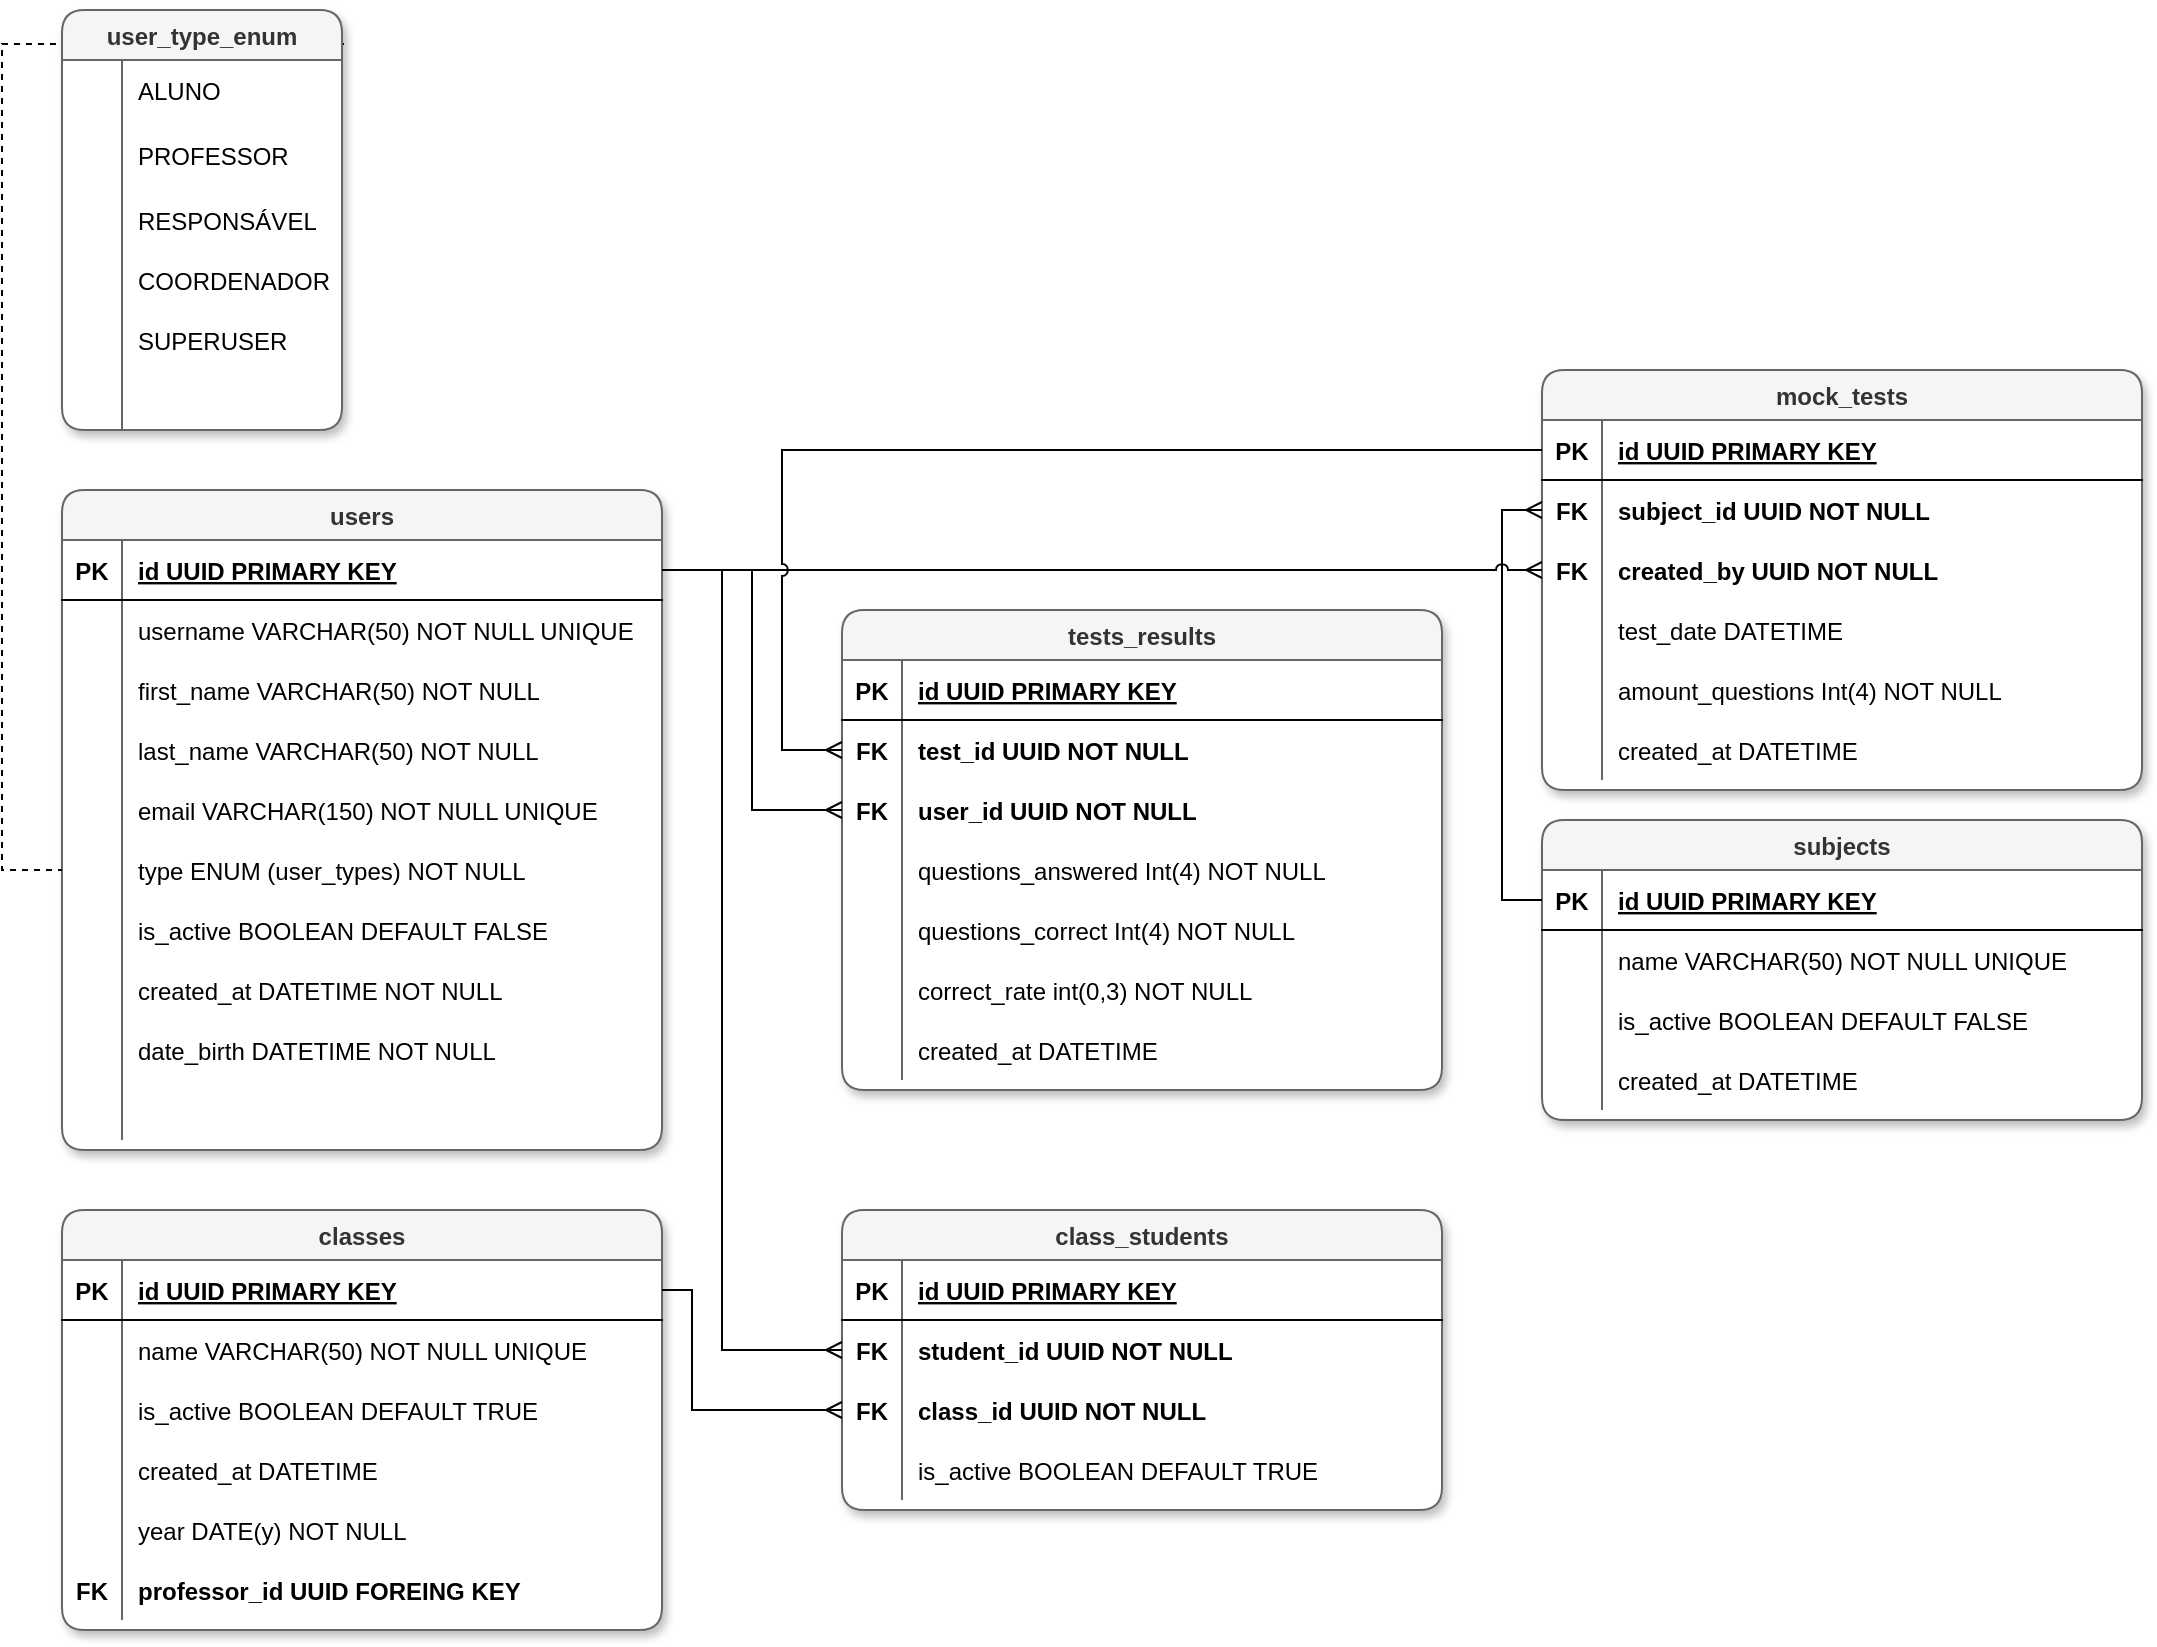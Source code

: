 <mxfile version="21.6.8" type="device">
  <diagram id="R2lEEEUBdFMjLlhIrx00" name="Page-1">
    <mxGraphModel dx="1593" dy="977" grid="1" gridSize="15" guides="1" tooltips="1" connect="1" arrows="1" fold="1" page="0" pageScale="1" pageWidth="850" pageHeight="1100" math="0" shadow="0" extFonts="Permanent Marker^https://fonts.googleapis.com/css?family=Permanent+Marker">
      <root>
        <mxCell id="0" />
        <mxCell id="1" parent="0" />
        <mxCell id="MyWP7d0Ic-5lV4MwG4lR-14" value="users" style="shape=table;startSize=25;container=1;collapsible=1;childLayout=tableLayout;fixedRows=1;rowLines=0;fontStyle=1;align=center;resizeLast=1;fillColor=#f5f5f5;swimlaneFillColor=default;strokeColor=#666666;swimlaneLine=1;rounded=1;shadow=1;fontColor=#333333;labelBackgroundColor=none;labelBorderColor=none;spacing=2;direction=east;" parent="1" vertex="1">
          <mxGeometry x="60" y="600" width="300" height="330" as="geometry" />
        </mxCell>
        <mxCell id="MyWP7d0Ic-5lV4MwG4lR-15" value="" style="shape=tableRow;horizontal=0;startSize=0;swimlaneHead=0;swimlaneBody=0;fillColor=none;collapsible=0;dropTarget=0;points=[[0,0.5],[1,0.5]];portConstraint=eastwest;top=0;left=0;right=0;bottom=1;" parent="MyWP7d0Ic-5lV4MwG4lR-14" vertex="1">
          <mxGeometry y="25" width="300" height="30" as="geometry" />
        </mxCell>
        <mxCell id="MyWP7d0Ic-5lV4MwG4lR-16" value="PK" style="shape=partialRectangle;connectable=0;fillColor=none;top=0;left=0;bottom=0;right=0;fontStyle=1;overflow=hidden;" parent="MyWP7d0Ic-5lV4MwG4lR-15" vertex="1">
          <mxGeometry width="30" height="30" as="geometry">
            <mxRectangle width="30" height="30" as="alternateBounds" />
          </mxGeometry>
        </mxCell>
        <mxCell id="MyWP7d0Ic-5lV4MwG4lR-17" value="id UUID PRIMARY KEY" style="shape=partialRectangle;connectable=0;fillColor=none;top=0;left=0;bottom=0;right=0;align=left;spacingLeft=6;fontStyle=5;overflow=hidden;" parent="MyWP7d0Ic-5lV4MwG4lR-15" vertex="1">
          <mxGeometry x="30" width="270" height="30" as="geometry">
            <mxRectangle width="270" height="30" as="alternateBounds" />
          </mxGeometry>
        </mxCell>
        <mxCell id="MyWP7d0Ic-5lV4MwG4lR-18" value="" style="shape=tableRow;horizontal=0;startSize=0;swimlaneHead=0;swimlaneBody=0;fillColor=none;collapsible=0;dropTarget=0;points=[[0,0.5],[1,0.5]];portConstraint=eastwest;top=0;left=0;right=0;bottom=0;" parent="MyWP7d0Ic-5lV4MwG4lR-14" vertex="1">
          <mxGeometry y="55" width="300" height="30" as="geometry" />
        </mxCell>
        <mxCell id="MyWP7d0Ic-5lV4MwG4lR-19" value="" style="shape=partialRectangle;connectable=0;fillColor=none;top=0;left=0;bottom=0;right=0;editable=1;overflow=hidden;" parent="MyWP7d0Ic-5lV4MwG4lR-18" vertex="1">
          <mxGeometry width="30" height="30" as="geometry">
            <mxRectangle width="30" height="30" as="alternateBounds" />
          </mxGeometry>
        </mxCell>
        <mxCell id="MyWP7d0Ic-5lV4MwG4lR-20" value="username VARCHAR(50) NOT NULL UNIQUE" style="shape=partialRectangle;connectable=0;fillColor=none;top=0;left=0;bottom=0;right=0;align=left;spacingLeft=6;overflow=hidden;" parent="MyWP7d0Ic-5lV4MwG4lR-18" vertex="1">
          <mxGeometry x="30" width="270" height="30" as="geometry">
            <mxRectangle width="270" height="30" as="alternateBounds" />
          </mxGeometry>
        </mxCell>
        <mxCell id="MyWP7d0Ic-5lV4MwG4lR-21" style="shape=tableRow;horizontal=0;startSize=0;swimlaneHead=0;swimlaneBody=0;fillColor=none;collapsible=0;dropTarget=0;points=[[0,0.5],[1,0.5]];portConstraint=eastwest;top=0;left=0;right=0;bottom=0;" parent="MyWP7d0Ic-5lV4MwG4lR-14" vertex="1">
          <mxGeometry y="85" width="300" height="30" as="geometry" />
        </mxCell>
        <mxCell id="MyWP7d0Ic-5lV4MwG4lR-22" style="shape=partialRectangle;connectable=0;fillColor=none;top=0;left=0;bottom=0;right=0;editable=1;overflow=hidden;" parent="MyWP7d0Ic-5lV4MwG4lR-21" vertex="1">
          <mxGeometry width="30" height="30" as="geometry">
            <mxRectangle width="30" height="30" as="alternateBounds" />
          </mxGeometry>
        </mxCell>
        <mxCell id="MyWP7d0Ic-5lV4MwG4lR-23" value="first_name VARCHAR(50) NOT NULL" style="shape=partialRectangle;connectable=0;fillColor=none;top=0;left=0;bottom=0;right=0;align=left;spacingLeft=6;overflow=hidden;" parent="MyWP7d0Ic-5lV4MwG4lR-21" vertex="1">
          <mxGeometry x="30" width="270" height="30" as="geometry">
            <mxRectangle width="270" height="30" as="alternateBounds" />
          </mxGeometry>
        </mxCell>
        <mxCell id="MyWP7d0Ic-5lV4MwG4lR-24" style="shape=tableRow;horizontal=0;startSize=0;swimlaneHead=0;swimlaneBody=0;fillColor=none;collapsible=0;dropTarget=0;points=[[0,0.5],[1,0.5]];portConstraint=eastwest;top=0;left=0;right=0;bottom=0;" parent="MyWP7d0Ic-5lV4MwG4lR-14" vertex="1">
          <mxGeometry y="115" width="300" height="30" as="geometry" />
        </mxCell>
        <mxCell id="MyWP7d0Ic-5lV4MwG4lR-25" style="shape=partialRectangle;connectable=0;fillColor=none;top=0;left=0;bottom=0;right=0;editable=1;overflow=hidden;" parent="MyWP7d0Ic-5lV4MwG4lR-24" vertex="1">
          <mxGeometry width="30" height="30" as="geometry">
            <mxRectangle width="30" height="30" as="alternateBounds" />
          </mxGeometry>
        </mxCell>
        <mxCell id="MyWP7d0Ic-5lV4MwG4lR-26" value="last_name VARCHAR(50) NOT NULL" style="shape=partialRectangle;connectable=0;fillColor=none;top=0;left=0;bottom=0;right=0;align=left;spacingLeft=6;overflow=hidden;" parent="MyWP7d0Ic-5lV4MwG4lR-24" vertex="1">
          <mxGeometry x="30" width="270" height="30" as="geometry">
            <mxRectangle width="270" height="30" as="alternateBounds" />
          </mxGeometry>
        </mxCell>
        <mxCell id="MyWP7d0Ic-5lV4MwG4lR-27" value="" style="shape=tableRow;horizontal=0;startSize=0;swimlaneHead=0;swimlaneBody=0;fillColor=none;collapsible=0;dropTarget=0;points=[[0,0.5],[1,0.5]];portConstraint=eastwest;top=0;left=0;right=0;bottom=0;" parent="MyWP7d0Ic-5lV4MwG4lR-14" vertex="1">
          <mxGeometry y="145" width="300" height="30" as="geometry" />
        </mxCell>
        <mxCell id="MyWP7d0Ic-5lV4MwG4lR-28" value="" style="shape=partialRectangle;connectable=0;fillColor=none;top=0;left=0;bottom=0;right=0;editable=1;overflow=hidden;" parent="MyWP7d0Ic-5lV4MwG4lR-27" vertex="1">
          <mxGeometry width="30" height="30" as="geometry">
            <mxRectangle width="30" height="30" as="alternateBounds" />
          </mxGeometry>
        </mxCell>
        <mxCell id="MyWP7d0Ic-5lV4MwG4lR-29" value="email VARCHAR(150) NOT NULL UNIQUE" style="shape=partialRectangle;connectable=0;fillColor=none;top=0;left=0;bottom=0;right=0;align=left;spacingLeft=6;overflow=hidden;" parent="MyWP7d0Ic-5lV4MwG4lR-27" vertex="1">
          <mxGeometry x="30" width="270" height="30" as="geometry">
            <mxRectangle width="270" height="30" as="alternateBounds" />
          </mxGeometry>
        </mxCell>
        <mxCell id="MyWP7d0Ic-5lV4MwG4lR-30" value="" style="shape=tableRow;horizontal=0;startSize=0;swimlaneHead=0;swimlaneBody=0;fillColor=none;collapsible=0;dropTarget=0;points=[[0,0.5],[1,0.5]];portConstraint=eastwest;top=0;left=0;right=0;bottom=0;" parent="MyWP7d0Ic-5lV4MwG4lR-14" vertex="1">
          <mxGeometry y="175" width="300" height="30" as="geometry" />
        </mxCell>
        <mxCell id="MyWP7d0Ic-5lV4MwG4lR-31" value="" style="shape=partialRectangle;connectable=0;fillColor=none;top=0;left=0;bottom=0;right=0;editable=1;overflow=hidden;" parent="MyWP7d0Ic-5lV4MwG4lR-30" vertex="1">
          <mxGeometry width="30" height="30" as="geometry">
            <mxRectangle width="30" height="30" as="alternateBounds" />
          </mxGeometry>
        </mxCell>
        <mxCell id="MyWP7d0Ic-5lV4MwG4lR-32" value="type ENUM (user_types) NOT NULL" style="shape=partialRectangle;connectable=0;fillColor=none;top=0;left=0;bottom=0;right=0;align=left;spacingLeft=6;overflow=hidden;" parent="MyWP7d0Ic-5lV4MwG4lR-30" vertex="1">
          <mxGeometry x="30" width="270" height="30" as="geometry">
            <mxRectangle width="270" height="30" as="alternateBounds" />
          </mxGeometry>
        </mxCell>
        <mxCell id="MyWP7d0Ic-5lV4MwG4lR-33" style="shape=tableRow;horizontal=0;startSize=0;swimlaneHead=0;swimlaneBody=0;fillColor=none;collapsible=0;dropTarget=0;points=[[0,0.5],[1,0.5]];portConstraint=eastwest;top=0;left=0;right=0;bottom=0;" parent="MyWP7d0Ic-5lV4MwG4lR-14" vertex="1">
          <mxGeometry y="205" width="300" height="30" as="geometry" />
        </mxCell>
        <mxCell id="MyWP7d0Ic-5lV4MwG4lR-34" style="shape=partialRectangle;connectable=0;fillColor=none;top=0;left=0;bottom=0;right=0;editable=1;overflow=hidden;" parent="MyWP7d0Ic-5lV4MwG4lR-33" vertex="1">
          <mxGeometry width="30" height="30" as="geometry">
            <mxRectangle width="30" height="30" as="alternateBounds" />
          </mxGeometry>
        </mxCell>
        <mxCell id="MyWP7d0Ic-5lV4MwG4lR-35" value="is_active BOOLEAN DEFAULT FALSE" style="shape=partialRectangle;connectable=0;fillColor=none;top=0;left=0;bottom=0;right=0;align=left;spacingLeft=6;overflow=hidden;" parent="MyWP7d0Ic-5lV4MwG4lR-33" vertex="1">
          <mxGeometry x="30" width="270" height="30" as="geometry">
            <mxRectangle width="270" height="30" as="alternateBounds" />
          </mxGeometry>
        </mxCell>
        <mxCell id="MyWP7d0Ic-5lV4MwG4lR-36" style="shape=tableRow;horizontal=0;startSize=0;swimlaneHead=0;swimlaneBody=0;fillColor=none;collapsible=0;dropTarget=0;points=[[0,0.5],[1,0.5]];portConstraint=eastwest;top=0;left=0;right=0;bottom=0;" parent="MyWP7d0Ic-5lV4MwG4lR-14" vertex="1">
          <mxGeometry y="235" width="300" height="30" as="geometry" />
        </mxCell>
        <mxCell id="MyWP7d0Ic-5lV4MwG4lR-37" style="shape=partialRectangle;connectable=0;fillColor=none;top=0;left=0;bottom=0;right=0;editable=1;overflow=hidden;" parent="MyWP7d0Ic-5lV4MwG4lR-36" vertex="1">
          <mxGeometry width="30" height="30" as="geometry">
            <mxRectangle width="30" height="30" as="alternateBounds" />
          </mxGeometry>
        </mxCell>
        <mxCell id="MyWP7d0Ic-5lV4MwG4lR-38" value="created_at DATETIME NOT NULL" style="shape=partialRectangle;connectable=0;fillColor=none;top=0;left=0;bottom=0;right=0;align=left;spacingLeft=6;overflow=hidden;" parent="MyWP7d0Ic-5lV4MwG4lR-36" vertex="1">
          <mxGeometry x="30" width="270" height="30" as="geometry">
            <mxRectangle width="270" height="30" as="alternateBounds" />
          </mxGeometry>
        </mxCell>
        <mxCell id="0Xqrc6fMme-zp2tjJkVw-1" style="shape=tableRow;horizontal=0;startSize=0;swimlaneHead=0;swimlaneBody=0;fillColor=none;collapsible=0;dropTarget=0;points=[[0,0.5],[1,0.5]];portConstraint=eastwest;top=0;left=0;right=0;bottom=0;" vertex="1" parent="MyWP7d0Ic-5lV4MwG4lR-14">
          <mxGeometry y="265" width="300" height="30" as="geometry" />
        </mxCell>
        <mxCell id="0Xqrc6fMme-zp2tjJkVw-2" style="shape=partialRectangle;connectable=0;fillColor=none;top=0;left=0;bottom=0;right=0;editable=1;overflow=hidden;" vertex="1" parent="0Xqrc6fMme-zp2tjJkVw-1">
          <mxGeometry width="30" height="30" as="geometry">
            <mxRectangle width="30" height="30" as="alternateBounds" />
          </mxGeometry>
        </mxCell>
        <mxCell id="0Xqrc6fMme-zp2tjJkVw-3" value="date_birth DATETIME NOT NULL" style="shape=partialRectangle;connectable=0;fillColor=none;top=0;left=0;bottom=0;right=0;align=left;spacingLeft=6;overflow=hidden;" vertex="1" parent="0Xqrc6fMme-zp2tjJkVw-1">
          <mxGeometry x="30" width="270" height="30" as="geometry">
            <mxRectangle width="270" height="30" as="alternateBounds" />
          </mxGeometry>
        </mxCell>
        <mxCell id="0Xqrc6fMme-zp2tjJkVw-4" style="shape=tableRow;horizontal=0;startSize=0;swimlaneHead=0;swimlaneBody=0;fillColor=none;collapsible=0;dropTarget=0;points=[[0,0.5],[1,0.5]];portConstraint=eastwest;top=0;left=0;right=0;bottom=0;" vertex="1" parent="MyWP7d0Ic-5lV4MwG4lR-14">
          <mxGeometry y="295" width="300" height="30" as="geometry" />
        </mxCell>
        <mxCell id="0Xqrc6fMme-zp2tjJkVw-5" style="shape=partialRectangle;connectable=0;fillColor=none;top=0;left=0;bottom=0;right=0;editable=1;overflow=hidden;" vertex="1" parent="0Xqrc6fMme-zp2tjJkVw-4">
          <mxGeometry width="30" height="30" as="geometry">
            <mxRectangle width="30" height="30" as="alternateBounds" />
          </mxGeometry>
        </mxCell>
        <mxCell id="0Xqrc6fMme-zp2tjJkVw-6" style="shape=partialRectangle;connectable=0;fillColor=none;top=0;left=0;bottom=0;right=0;align=left;spacingLeft=6;overflow=hidden;" vertex="1" parent="0Xqrc6fMme-zp2tjJkVw-4">
          <mxGeometry x="30" width="270" height="30" as="geometry">
            <mxRectangle width="270" height="30" as="alternateBounds" />
          </mxGeometry>
        </mxCell>
        <mxCell id="MyWP7d0Ic-5lV4MwG4lR-106" style="edgeStyle=orthogonalEdgeStyle;rounded=0;orthogonalLoop=1;jettySize=auto;html=1;fontFamily=Helvetica;fontSize=12;fontColor=#333333;exitX=1.007;exitY=0.081;exitDx=0;exitDy=0;exitPerimeter=0;jumpStyle=arc;endArrow=none;endFill=0;dashed=1;" parent="1" source="MyWP7d0Ic-5lV4MwG4lR-55" edge="1">
          <mxGeometry relative="1" as="geometry">
            <Array as="points">
              <mxPoint x="30" y="377" />
              <mxPoint x="30" y="790" />
            </Array>
            <mxPoint x="60" y="790" as="targetPoint" />
          </mxGeometry>
        </mxCell>
        <mxCell id="MyWP7d0Ic-5lV4MwG4lR-55" value="user_type_enum" style="shape=table;startSize=25;container=1;collapsible=1;childLayout=tableLayout;fixedRows=1;rowLines=0;fontStyle=1;align=center;resizeLast=1;fillColor=#f5f5f5;strokeColor=#666666;fontColor=#333333;swimlaneFillColor=default;rounded=1;shadow=1;labelBackgroundColor=none;labelBorderColor=none;spacing=2;" parent="1" vertex="1">
          <mxGeometry x="60" y="360" width="140" height="210" as="geometry" />
        </mxCell>
        <mxCell id="MyWP7d0Ic-5lV4MwG4lR-59" value="" style="shape=tableRow;horizontal=0;startSize=0;swimlaneHead=0;swimlaneBody=0;fillColor=none;collapsible=0;dropTarget=0;points=[[0,0.5],[1,0.5]];portConstraint=eastwest;top=0;left=0;right=0;bottom=0;" parent="MyWP7d0Ic-5lV4MwG4lR-55" vertex="1">
          <mxGeometry y="25" width="140" height="30" as="geometry" />
        </mxCell>
        <mxCell id="MyWP7d0Ic-5lV4MwG4lR-60" value="" style="shape=partialRectangle;connectable=0;fillColor=none;top=0;left=0;bottom=0;right=0;editable=1;overflow=hidden;" parent="MyWP7d0Ic-5lV4MwG4lR-59" vertex="1">
          <mxGeometry width="30" height="30" as="geometry">
            <mxRectangle width="30" height="30" as="alternateBounds" />
          </mxGeometry>
        </mxCell>
        <mxCell id="MyWP7d0Ic-5lV4MwG4lR-61" value="ALUNO" style="shape=partialRectangle;connectable=0;fillColor=none;top=0;left=0;bottom=0;right=0;align=left;spacingLeft=6;overflow=hidden;" parent="MyWP7d0Ic-5lV4MwG4lR-59" vertex="1">
          <mxGeometry x="30" width="110" height="30" as="geometry">
            <mxRectangle width="110" height="30" as="alternateBounds" />
          </mxGeometry>
        </mxCell>
        <mxCell id="MyWP7d0Ic-5lV4MwG4lR-62" style="shape=tableRow;horizontal=0;startSize=0;swimlaneHead=0;swimlaneBody=0;fillColor=none;collapsible=0;dropTarget=0;points=[[0,0.5],[1,0.5]];portConstraint=eastwest;top=0;left=0;right=0;bottom=0;" parent="MyWP7d0Ic-5lV4MwG4lR-55" vertex="1">
          <mxGeometry y="55" width="140" height="35" as="geometry" />
        </mxCell>
        <mxCell id="MyWP7d0Ic-5lV4MwG4lR-63" style="shape=partialRectangle;connectable=0;fillColor=none;top=0;left=0;bottom=0;right=0;editable=1;overflow=hidden;" parent="MyWP7d0Ic-5lV4MwG4lR-62" vertex="1">
          <mxGeometry width="30" height="35" as="geometry">
            <mxRectangle width="30" height="35" as="alternateBounds" />
          </mxGeometry>
        </mxCell>
        <mxCell id="MyWP7d0Ic-5lV4MwG4lR-64" value="PROFESSOR" style="shape=partialRectangle;connectable=0;fillColor=none;top=0;left=0;bottom=0;right=0;align=left;spacingLeft=6;overflow=hidden;" parent="MyWP7d0Ic-5lV4MwG4lR-62" vertex="1">
          <mxGeometry x="30" width="110" height="35" as="geometry">
            <mxRectangle width="110" height="35" as="alternateBounds" />
          </mxGeometry>
        </mxCell>
        <mxCell id="MyWP7d0Ic-5lV4MwG4lR-65" style="shape=tableRow;horizontal=0;startSize=0;swimlaneHead=0;swimlaneBody=0;fillColor=none;collapsible=0;dropTarget=0;points=[[0,0.5],[1,0.5]];portConstraint=eastwest;top=0;left=0;right=0;bottom=0;" parent="MyWP7d0Ic-5lV4MwG4lR-55" vertex="1">
          <mxGeometry y="90" width="140" height="30" as="geometry" />
        </mxCell>
        <mxCell id="MyWP7d0Ic-5lV4MwG4lR-66" style="shape=partialRectangle;connectable=0;fillColor=none;top=0;left=0;bottom=0;right=0;editable=1;overflow=hidden;" parent="MyWP7d0Ic-5lV4MwG4lR-65" vertex="1">
          <mxGeometry width="30" height="30" as="geometry">
            <mxRectangle width="30" height="30" as="alternateBounds" />
          </mxGeometry>
        </mxCell>
        <mxCell id="MyWP7d0Ic-5lV4MwG4lR-67" value="RESPONSÁVEL" style="shape=partialRectangle;connectable=0;fillColor=none;top=0;left=0;bottom=0;right=0;align=left;spacingLeft=6;overflow=hidden;" parent="MyWP7d0Ic-5lV4MwG4lR-65" vertex="1">
          <mxGeometry x="30" width="110" height="30" as="geometry">
            <mxRectangle width="110" height="30" as="alternateBounds" />
          </mxGeometry>
        </mxCell>
        <mxCell id="MyWP7d0Ic-5lV4MwG4lR-68" value="" style="shape=tableRow;horizontal=0;startSize=0;swimlaneHead=0;swimlaneBody=0;fillColor=none;collapsible=0;dropTarget=0;points=[[0,0.5],[1,0.5]];portConstraint=eastwest;top=0;left=0;right=0;bottom=0;" parent="MyWP7d0Ic-5lV4MwG4lR-55" vertex="1">
          <mxGeometry y="120" width="140" height="30" as="geometry" />
        </mxCell>
        <mxCell id="MyWP7d0Ic-5lV4MwG4lR-69" value="" style="shape=partialRectangle;connectable=0;fillColor=none;top=0;left=0;bottom=0;right=0;editable=1;overflow=hidden;" parent="MyWP7d0Ic-5lV4MwG4lR-68" vertex="1">
          <mxGeometry width="30" height="30" as="geometry">
            <mxRectangle width="30" height="30" as="alternateBounds" />
          </mxGeometry>
        </mxCell>
        <mxCell id="MyWP7d0Ic-5lV4MwG4lR-70" value="COORDENADOR" style="shape=partialRectangle;connectable=0;fillColor=none;top=0;left=0;bottom=0;right=0;align=left;spacingLeft=6;overflow=hidden;" parent="MyWP7d0Ic-5lV4MwG4lR-68" vertex="1">
          <mxGeometry x="30" width="110" height="30" as="geometry">
            <mxRectangle width="110" height="30" as="alternateBounds" />
          </mxGeometry>
        </mxCell>
        <mxCell id="MyWP7d0Ic-5lV4MwG4lR-71" value="" style="shape=tableRow;horizontal=0;startSize=0;swimlaneHead=0;swimlaneBody=0;fillColor=none;collapsible=0;dropTarget=0;points=[[0,0.5],[1,0.5]];portConstraint=eastwest;top=0;left=0;right=0;bottom=0;" parent="MyWP7d0Ic-5lV4MwG4lR-55" vertex="1">
          <mxGeometry y="150" width="140" height="30" as="geometry" />
        </mxCell>
        <mxCell id="MyWP7d0Ic-5lV4MwG4lR-72" value="" style="shape=partialRectangle;connectable=0;fillColor=none;top=0;left=0;bottom=0;right=0;editable=1;overflow=hidden;" parent="MyWP7d0Ic-5lV4MwG4lR-71" vertex="1">
          <mxGeometry width="30" height="30" as="geometry">
            <mxRectangle width="30" height="30" as="alternateBounds" />
          </mxGeometry>
        </mxCell>
        <mxCell id="MyWP7d0Ic-5lV4MwG4lR-73" value="SUPERUSER" style="shape=partialRectangle;connectable=0;fillColor=none;top=0;left=0;bottom=0;right=0;align=left;spacingLeft=6;overflow=hidden;" parent="MyWP7d0Ic-5lV4MwG4lR-71" vertex="1">
          <mxGeometry x="30" width="110" height="30" as="geometry">
            <mxRectangle width="110" height="30" as="alternateBounds" />
          </mxGeometry>
        </mxCell>
        <mxCell id="MyWP7d0Ic-5lV4MwG4lR-77" style="shape=tableRow;horizontal=0;startSize=0;swimlaneHead=0;swimlaneBody=0;fillColor=none;collapsible=0;dropTarget=0;points=[[0,0.5],[1,0.5]];portConstraint=eastwest;top=0;left=0;right=0;bottom=0;" parent="MyWP7d0Ic-5lV4MwG4lR-55" vertex="1">
          <mxGeometry y="180" width="140" height="30" as="geometry" />
        </mxCell>
        <mxCell id="MyWP7d0Ic-5lV4MwG4lR-78" style="shape=partialRectangle;connectable=0;fillColor=none;top=0;left=0;bottom=0;right=0;editable=1;overflow=hidden;" parent="MyWP7d0Ic-5lV4MwG4lR-77" vertex="1">
          <mxGeometry width="30" height="30" as="geometry">
            <mxRectangle width="30" height="30" as="alternateBounds" />
          </mxGeometry>
        </mxCell>
        <mxCell id="MyWP7d0Ic-5lV4MwG4lR-79" value="" style="shape=partialRectangle;connectable=0;fillColor=none;top=0;left=0;bottom=0;right=0;align=left;spacingLeft=6;overflow=hidden;" parent="MyWP7d0Ic-5lV4MwG4lR-77" vertex="1">
          <mxGeometry x="30" width="110" height="30" as="geometry">
            <mxRectangle width="110" height="30" as="alternateBounds" />
          </mxGeometry>
        </mxCell>
        <mxCell id="0Xqrc6fMme-zp2tjJkVw-7" value="mock_tests" style="shape=table;startSize=25;container=1;collapsible=1;childLayout=tableLayout;fixedRows=1;rowLines=0;fontStyle=1;align=center;resizeLast=1;fillColor=#f5f5f5;swimlaneFillColor=default;strokeColor=#666666;swimlaneLine=1;rounded=1;shadow=1;fontColor=#333333;labelBackgroundColor=none;labelBorderColor=none;spacing=2;direction=east;" vertex="1" parent="1">
          <mxGeometry x="800" y="540" width="300" height="210" as="geometry" />
        </mxCell>
        <mxCell id="0Xqrc6fMme-zp2tjJkVw-8" value="" style="shape=tableRow;horizontal=0;startSize=0;swimlaneHead=0;swimlaneBody=0;fillColor=none;collapsible=0;dropTarget=0;points=[[0,0.5],[1,0.5]];portConstraint=eastwest;top=0;left=0;right=0;bottom=1;" vertex="1" parent="0Xqrc6fMme-zp2tjJkVw-7">
          <mxGeometry y="25" width="300" height="30" as="geometry" />
        </mxCell>
        <mxCell id="0Xqrc6fMme-zp2tjJkVw-9" value="PK" style="shape=partialRectangle;connectable=0;fillColor=none;top=0;left=0;bottom=0;right=0;fontStyle=1;overflow=hidden;" vertex="1" parent="0Xqrc6fMme-zp2tjJkVw-8">
          <mxGeometry width="30" height="30" as="geometry">
            <mxRectangle width="30" height="30" as="alternateBounds" />
          </mxGeometry>
        </mxCell>
        <mxCell id="0Xqrc6fMme-zp2tjJkVw-10" value="id UUID PRIMARY KEY" style="shape=partialRectangle;connectable=0;fillColor=none;top=0;left=0;bottom=0;right=0;align=left;spacingLeft=6;fontStyle=5;overflow=hidden;" vertex="1" parent="0Xqrc6fMme-zp2tjJkVw-8">
          <mxGeometry x="30" width="270" height="30" as="geometry">
            <mxRectangle width="270" height="30" as="alternateBounds" />
          </mxGeometry>
        </mxCell>
        <mxCell id="0Xqrc6fMme-zp2tjJkVw-11" value="" style="shape=tableRow;horizontal=0;startSize=0;swimlaneHead=0;swimlaneBody=0;fillColor=none;collapsible=0;dropTarget=0;points=[[0,0.5],[1,0.5]];portConstraint=eastwest;top=0;left=0;right=0;bottom=0;" vertex="1" parent="0Xqrc6fMme-zp2tjJkVw-7">
          <mxGeometry y="55" width="300" height="30" as="geometry" />
        </mxCell>
        <mxCell id="0Xqrc6fMme-zp2tjJkVw-12" value="FK" style="shape=partialRectangle;connectable=0;fillColor=none;top=0;left=0;bottom=0;right=0;editable=1;overflow=hidden;fontStyle=1" vertex="1" parent="0Xqrc6fMme-zp2tjJkVw-11">
          <mxGeometry width="30" height="30" as="geometry">
            <mxRectangle width="30" height="30" as="alternateBounds" />
          </mxGeometry>
        </mxCell>
        <mxCell id="0Xqrc6fMme-zp2tjJkVw-13" value="subject_id UUID NOT NULL" style="shape=partialRectangle;connectable=0;fillColor=none;top=0;left=0;bottom=0;right=0;align=left;spacingLeft=6;overflow=hidden;fontStyle=1" vertex="1" parent="0Xqrc6fMme-zp2tjJkVw-11">
          <mxGeometry x="30" width="270" height="30" as="geometry">
            <mxRectangle width="270" height="30" as="alternateBounds" />
          </mxGeometry>
        </mxCell>
        <mxCell id="0Xqrc6fMme-zp2tjJkVw-32" style="shape=tableRow;horizontal=0;startSize=0;swimlaneHead=0;swimlaneBody=0;fillColor=none;collapsible=0;dropTarget=0;points=[[0,0.5],[1,0.5]];portConstraint=eastwest;top=0;left=0;right=0;bottom=0;" vertex="1" parent="0Xqrc6fMme-zp2tjJkVw-7">
          <mxGeometry y="85" width="300" height="30" as="geometry" />
        </mxCell>
        <mxCell id="0Xqrc6fMme-zp2tjJkVw-33" value="FK" style="shape=partialRectangle;connectable=0;fillColor=none;top=0;left=0;bottom=0;right=0;editable=1;overflow=hidden;fontStyle=1;flipH=0;flipV=0;" vertex="1" parent="0Xqrc6fMme-zp2tjJkVw-32">
          <mxGeometry width="30" height="30" as="geometry">
            <mxRectangle width="30" height="30" as="alternateBounds" />
          </mxGeometry>
        </mxCell>
        <mxCell id="0Xqrc6fMme-zp2tjJkVw-34" value="created_by UUID NOT NULL" style="shape=partialRectangle;connectable=0;fillColor=none;top=0;left=0;bottom=0;right=0;align=left;spacingLeft=6;overflow=hidden;fontStyle=1" vertex="1" parent="0Xqrc6fMme-zp2tjJkVw-32">
          <mxGeometry x="30" width="270" height="30" as="geometry">
            <mxRectangle width="270" height="30" as="alternateBounds" />
          </mxGeometry>
        </mxCell>
        <mxCell id="0Xqrc6fMme-zp2tjJkVw-35" style="shape=tableRow;horizontal=0;startSize=0;swimlaneHead=0;swimlaneBody=0;fillColor=none;collapsible=0;dropTarget=0;points=[[0,0.5],[1,0.5]];portConstraint=eastwest;top=0;left=0;right=0;bottom=0;" vertex="1" parent="0Xqrc6fMme-zp2tjJkVw-7">
          <mxGeometry y="115" width="300" height="30" as="geometry" />
        </mxCell>
        <mxCell id="0Xqrc6fMme-zp2tjJkVw-36" style="shape=partialRectangle;connectable=0;fillColor=none;top=0;left=0;bottom=0;right=0;editable=1;overflow=hidden;" vertex="1" parent="0Xqrc6fMme-zp2tjJkVw-35">
          <mxGeometry width="30" height="30" as="geometry">
            <mxRectangle width="30" height="30" as="alternateBounds" />
          </mxGeometry>
        </mxCell>
        <mxCell id="0Xqrc6fMme-zp2tjJkVw-37" value="test_date DATETIME" style="shape=partialRectangle;connectable=0;fillColor=none;top=0;left=0;bottom=0;right=0;align=left;spacingLeft=6;overflow=hidden;" vertex="1" parent="0Xqrc6fMme-zp2tjJkVw-35">
          <mxGeometry x="30" width="270" height="30" as="geometry">
            <mxRectangle width="270" height="30" as="alternateBounds" />
          </mxGeometry>
        </mxCell>
        <mxCell id="0Xqrc6fMme-zp2tjJkVw-90" style="shape=tableRow;horizontal=0;startSize=0;swimlaneHead=0;swimlaneBody=0;fillColor=none;collapsible=0;dropTarget=0;points=[[0,0.5],[1,0.5]];portConstraint=eastwest;top=0;left=0;right=0;bottom=0;" vertex="1" parent="0Xqrc6fMme-zp2tjJkVw-7">
          <mxGeometry y="145" width="300" height="30" as="geometry" />
        </mxCell>
        <mxCell id="0Xqrc6fMme-zp2tjJkVw-91" style="shape=partialRectangle;connectable=0;fillColor=none;top=0;left=0;bottom=0;right=0;editable=1;overflow=hidden;" vertex="1" parent="0Xqrc6fMme-zp2tjJkVw-90">
          <mxGeometry width="30" height="30" as="geometry">
            <mxRectangle width="30" height="30" as="alternateBounds" />
          </mxGeometry>
        </mxCell>
        <mxCell id="0Xqrc6fMme-zp2tjJkVw-92" value="amount_questions Int(4) NOT NULL" style="shape=partialRectangle;connectable=0;fillColor=none;top=0;left=0;bottom=0;right=0;align=left;spacingLeft=6;overflow=hidden;" vertex="1" parent="0Xqrc6fMme-zp2tjJkVw-90">
          <mxGeometry x="30" width="270" height="30" as="geometry">
            <mxRectangle width="270" height="30" as="alternateBounds" />
          </mxGeometry>
        </mxCell>
        <mxCell id="0Xqrc6fMme-zp2tjJkVw-93" style="shape=tableRow;horizontal=0;startSize=0;swimlaneHead=0;swimlaneBody=0;fillColor=none;collapsible=0;dropTarget=0;points=[[0,0.5],[1,0.5]];portConstraint=eastwest;top=0;left=0;right=0;bottom=0;" vertex="1" parent="0Xqrc6fMme-zp2tjJkVw-7">
          <mxGeometry y="175" width="300" height="30" as="geometry" />
        </mxCell>
        <mxCell id="0Xqrc6fMme-zp2tjJkVw-94" style="shape=partialRectangle;connectable=0;fillColor=none;top=0;left=0;bottom=0;right=0;editable=1;overflow=hidden;" vertex="1" parent="0Xqrc6fMme-zp2tjJkVw-93">
          <mxGeometry width="30" height="30" as="geometry">
            <mxRectangle width="30" height="30" as="alternateBounds" />
          </mxGeometry>
        </mxCell>
        <mxCell id="0Xqrc6fMme-zp2tjJkVw-95" value="created_at DATETIME" style="shape=partialRectangle;connectable=0;fillColor=none;top=0;left=0;bottom=0;right=0;align=left;spacingLeft=6;overflow=hidden;" vertex="1" parent="0Xqrc6fMme-zp2tjJkVw-93">
          <mxGeometry x="30" width="270" height="30" as="geometry">
            <mxRectangle width="270" height="30" as="alternateBounds" />
          </mxGeometry>
        </mxCell>
        <mxCell id="0Xqrc6fMme-zp2tjJkVw-57" value="subjects" style="shape=table;startSize=25;container=1;collapsible=1;childLayout=tableLayout;fixedRows=1;rowLines=0;fontStyle=1;align=center;resizeLast=1;fillColor=#f5f5f5;swimlaneFillColor=default;strokeColor=#666666;swimlaneLine=1;rounded=1;shadow=1;fontColor=#333333;labelBackgroundColor=none;labelBorderColor=none;spacing=2;direction=east;" vertex="1" parent="1">
          <mxGeometry x="800" y="765" width="300" height="150" as="geometry" />
        </mxCell>
        <mxCell id="0Xqrc6fMme-zp2tjJkVw-58" value="" style="shape=tableRow;horizontal=0;startSize=0;swimlaneHead=0;swimlaneBody=0;fillColor=none;collapsible=0;dropTarget=0;points=[[0,0.5],[1,0.5]];portConstraint=eastwest;top=0;left=0;right=0;bottom=1;" vertex="1" parent="0Xqrc6fMme-zp2tjJkVw-57">
          <mxGeometry y="25" width="300" height="30" as="geometry" />
        </mxCell>
        <mxCell id="0Xqrc6fMme-zp2tjJkVw-59" value="PK" style="shape=partialRectangle;connectable=0;fillColor=none;top=0;left=0;bottom=0;right=0;fontStyle=1;overflow=hidden;" vertex="1" parent="0Xqrc6fMme-zp2tjJkVw-58">
          <mxGeometry width="30" height="30" as="geometry">
            <mxRectangle width="30" height="30" as="alternateBounds" />
          </mxGeometry>
        </mxCell>
        <mxCell id="0Xqrc6fMme-zp2tjJkVw-60" value="id UUID PRIMARY KEY" style="shape=partialRectangle;connectable=0;fillColor=none;top=0;left=0;bottom=0;right=0;align=left;spacingLeft=6;fontStyle=5;overflow=hidden;" vertex="1" parent="0Xqrc6fMme-zp2tjJkVw-58">
          <mxGeometry x="30" width="270" height="30" as="geometry">
            <mxRectangle width="270" height="30" as="alternateBounds" />
          </mxGeometry>
        </mxCell>
        <mxCell id="0Xqrc6fMme-zp2tjJkVw-61" value="" style="shape=tableRow;horizontal=0;startSize=0;swimlaneHead=0;swimlaneBody=0;fillColor=none;collapsible=0;dropTarget=0;points=[[0,0.5],[1,0.5]];portConstraint=eastwest;top=0;left=0;right=0;bottom=0;" vertex="1" parent="0Xqrc6fMme-zp2tjJkVw-57">
          <mxGeometry y="55" width="300" height="30" as="geometry" />
        </mxCell>
        <mxCell id="0Xqrc6fMme-zp2tjJkVw-62" value="" style="shape=partialRectangle;connectable=0;fillColor=none;top=0;left=0;bottom=0;right=0;editable=1;overflow=hidden;" vertex="1" parent="0Xqrc6fMme-zp2tjJkVw-61">
          <mxGeometry width="30" height="30" as="geometry">
            <mxRectangle width="30" height="30" as="alternateBounds" />
          </mxGeometry>
        </mxCell>
        <mxCell id="0Xqrc6fMme-zp2tjJkVw-63" value="name VARCHAR(50) NOT NULL UNIQUE" style="shape=partialRectangle;connectable=0;fillColor=none;top=0;left=0;bottom=0;right=0;align=left;spacingLeft=6;overflow=hidden;" vertex="1" parent="0Xqrc6fMme-zp2tjJkVw-61">
          <mxGeometry x="30" width="270" height="30" as="geometry">
            <mxRectangle width="270" height="30" as="alternateBounds" />
          </mxGeometry>
        </mxCell>
        <mxCell id="0Xqrc6fMme-zp2tjJkVw-76" style="shape=tableRow;horizontal=0;startSize=0;swimlaneHead=0;swimlaneBody=0;fillColor=none;collapsible=0;dropTarget=0;points=[[0,0.5],[1,0.5]];portConstraint=eastwest;top=0;left=0;right=0;bottom=0;" vertex="1" parent="0Xqrc6fMme-zp2tjJkVw-57">
          <mxGeometry y="85" width="300" height="30" as="geometry" />
        </mxCell>
        <mxCell id="0Xqrc6fMme-zp2tjJkVw-77" style="shape=partialRectangle;connectable=0;fillColor=none;top=0;left=0;bottom=0;right=0;editable=1;overflow=hidden;" vertex="1" parent="0Xqrc6fMme-zp2tjJkVw-76">
          <mxGeometry width="30" height="30" as="geometry">
            <mxRectangle width="30" height="30" as="alternateBounds" />
          </mxGeometry>
        </mxCell>
        <mxCell id="0Xqrc6fMme-zp2tjJkVw-78" value="is_active BOOLEAN DEFAULT FALSE" style="shape=partialRectangle;connectable=0;fillColor=none;top=0;left=0;bottom=0;right=0;align=left;spacingLeft=6;overflow=hidden;" vertex="1" parent="0Xqrc6fMme-zp2tjJkVw-76">
          <mxGeometry x="30" width="270" height="30" as="geometry">
            <mxRectangle width="270" height="30" as="alternateBounds" />
          </mxGeometry>
        </mxCell>
        <mxCell id="0Xqrc6fMme-zp2tjJkVw-79" style="shape=tableRow;horizontal=0;startSize=0;swimlaneHead=0;swimlaneBody=0;fillColor=none;collapsible=0;dropTarget=0;points=[[0,0.5],[1,0.5]];portConstraint=eastwest;top=0;left=0;right=0;bottom=0;" vertex="1" parent="0Xqrc6fMme-zp2tjJkVw-57">
          <mxGeometry y="115" width="300" height="30" as="geometry" />
        </mxCell>
        <mxCell id="0Xqrc6fMme-zp2tjJkVw-80" style="shape=partialRectangle;connectable=0;fillColor=none;top=0;left=0;bottom=0;right=0;editable=1;overflow=hidden;" vertex="1" parent="0Xqrc6fMme-zp2tjJkVw-79">
          <mxGeometry width="30" height="30" as="geometry">
            <mxRectangle width="30" height="30" as="alternateBounds" />
          </mxGeometry>
        </mxCell>
        <mxCell id="0Xqrc6fMme-zp2tjJkVw-81" value="created_at DATETIME" style="shape=partialRectangle;connectable=0;fillColor=none;top=0;left=0;bottom=0;right=0;align=left;spacingLeft=6;overflow=hidden;" vertex="1" parent="0Xqrc6fMme-zp2tjJkVw-79">
          <mxGeometry x="30" width="270" height="30" as="geometry">
            <mxRectangle width="270" height="30" as="alternateBounds" />
          </mxGeometry>
        </mxCell>
        <mxCell id="0Xqrc6fMme-zp2tjJkVw-88" style="edgeStyle=orthogonalEdgeStyle;rounded=0;orthogonalLoop=1;jettySize=auto;html=1;exitX=0;exitY=0.5;exitDx=0;exitDy=0;entryX=0;entryY=0.5;entryDx=0;entryDy=0;jumpStyle=arc;endArrow=ERmany;endFill=0;" edge="1" parent="1" source="0Xqrc6fMme-zp2tjJkVw-58" target="0Xqrc6fMme-zp2tjJkVw-11">
          <mxGeometry relative="1" as="geometry">
            <Array as="points">
              <mxPoint x="780" y="805" />
              <mxPoint x="780" y="610" />
            </Array>
          </mxGeometry>
        </mxCell>
        <mxCell id="0Xqrc6fMme-zp2tjJkVw-96" style="edgeStyle=orthogonalEdgeStyle;rounded=0;orthogonalLoop=1;jettySize=auto;html=1;exitX=1;exitY=0.5;exitDx=0;exitDy=0;jumpStyle=arc;endArrow=ERmany;endFill=0;" edge="1" parent="1" source="MyWP7d0Ic-5lV4MwG4lR-15" target="0Xqrc6fMme-zp2tjJkVw-32">
          <mxGeometry relative="1" as="geometry" />
        </mxCell>
        <mxCell id="0Xqrc6fMme-zp2tjJkVw-98" value="tests_results" style="shape=table;startSize=25;container=1;collapsible=1;childLayout=tableLayout;fixedRows=1;rowLines=0;fontStyle=1;align=center;resizeLast=1;fillColor=#f5f5f5;swimlaneFillColor=default;strokeColor=#666666;swimlaneLine=1;rounded=1;shadow=1;fontColor=#333333;labelBackgroundColor=none;labelBorderColor=none;spacing=2;direction=east;" vertex="1" parent="1">
          <mxGeometry x="450" y="660" width="300" height="240" as="geometry" />
        </mxCell>
        <mxCell id="0Xqrc6fMme-zp2tjJkVw-99" value="" style="shape=tableRow;horizontal=0;startSize=0;swimlaneHead=0;swimlaneBody=0;fillColor=none;collapsible=0;dropTarget=0;points=[[0,0.5],[1,0.5]];portConstraint=eastwest;top=0;left=0;right=0;bottom=1;" vertex="1" parent="0Xqrc6fMme-zp2tjJkVw-98">
          <mxGeometry y="25" width="300" height="30" as="geometry" />
        </mxCell>
        <mxCell id="0Xqrc6fMme-zp2tjJkVw-100" value="PK" style="shape=partialRectangle;connectable=0;fillColor=none;top=0;left=0;bottom=0;right=0;fontStyle=1;overflow=hidden;" vertex="1" parent="0Xqrc6fMme-zp2tjJkVw-99">
          <mxGeometry width="30" height="30" as="geometry">
            <mxRectangle width="30" height="30" as="alternateBounds" />
          </mxGeometry>
        </mxCell>
        <mxCell id="0Xqrc6fMme-zp2tjJkVw-101" value="id UUID PRIMARY KEY" style="shape=partialRectangle;connectable=0;fillColor=none;top=0;left=0;bottom=0;right=0;align=left;spacingLeft=6;fontStyle=5;overflow=hidden;" vertex="1" parent="0Xqrc6fMme-zp2tjJkVw-99">
          <mxGeometry x="30" width="270" height="30" as="geometry">
            <mxRectangle width="270" height="30" as="alternateBounds" />
          </mxGeometry>
        </mxCell>
        <mxCell id="0Xqrc6fMme-zp2tjJkVw-102" value="" style="shape=tableRow;horizontal=0;startSize=0;swimlaneHead=0;swimlaneBody=0;fillColor=none;collapsible=0;dropTarget=0;points=[[0,0.5],[1,0.5]];portConstraint=eastwest;top=0;left=0;right=0;bottom=0;" vertex="1" parent="0Xqrc6fMme-zp2tjJkVw-98">
          <mxGeometry y="55" width="300" height="30" as="geometry" />
        </mxCell>
        <mxCell id="0Xqrc6fMme-zp2tjJkVw-103" value="FK" style="shape=partialRectangle;connectable=0;fillColor=none;top=0;left=0;bottom=0;right=0;editable=1;overflow=hidden;fontStyle=1" vertex="1" parent="0Xqrc6fMme-zp2tjJkVw-102">
          <mxGeometry width="30" height="30" as="geometry">
            <mxRectangle width="30" height="30" as="alternateBounds" />
          </mxGeometry>
        </mxCell>
        <mxCell id="0Xqrc6fMme-zp2tjJkVw-104" value="test_id UUID NOT NULL" style="shape=partialRectangle;connectable=0;fillColor=none;top=0;left=0;bottom=0;right=0;align=left;spacingLeft=6;overflow=hidden;fontStyle=1" vertex="1" parent="0Xqrc6fMme-zp2tjJkVw-102">
          <mxGeometry x="30" width="270" height="30" as="geometry">
            <mxRectangle width="270" height="30" as="alternateBounds" />
          </mxGeometry>
        </mxCell>
        <mxCell id="0Xqrc6fMme-zp2tjJkVw-105" style="shape=tableRow;horizontal=0;startSize=0;swimlaneHead=0;swimlaneBody=0;fillColor=none;collapsible=0;dropTarget=0;points=[[0,0.5],[1,0.5]];portConstraint=eastwest;top=0;left=0;right=0;bottom=0;" vertex="1" parent="0Xqrc6fMme-zp2tjJkVw-98">
          <mxGeometry y="85" width="300" height="30" as="geometry" />
        </mxCell>
        <mxCell id="0Xqrc6fMme-zp2tjJkVw-106" value="FK" style="shape=partialRectangle;connectable=0;fillColor=none;top=0;left=0;bottom=0;right=0;editable=1;overflow=hidden;fontStyle=1;flipH=0;flipV=0;" vertex="1" parent="0Xqrc6fMme-zp2tjJkVw-105">
          <mxGeometry width="30" height="30" as="geometry">
            <mxRectangle width="30" height="30" as="alternateBounds" />
          </mxGeometry>
        </mxCell>
        <mxCell id="0Xqrc6fMme-zp2tjJkVw-107" value="user_id UUID NOT NULL" style="shape=partialRectangle;connectable=0;fillColor=none;top=0;left=0;bottom=0;right=0;align=left;spacingLeft=6;overflow=hidden;fontStyle=1" vertex="1" parent="0Xqrc6fMme-zp2tjJkVw-105">
          <mxGeometry x="30" width="270" height="30" as="geometry">
            <mxRectangle width="270" height="30" as="alternateBounds" />
          </mxGeometry>
        </mxCell>
        <mxCell id="0Xqrc6fMme-zp2tjJkVw-108" style="shape=tableRow;horizontal=0;startSize=0;swimlaneHead=0;swimlaneBody=0;fillColor=none;collapsible=0;dropTarget=0;points=[[0,0.5],[1,0.5]];portConstraint=eastwest;top=0;left=0;right=0;bottom=0;" vertex="1" parent="0Xqrc6fMme-zp2tjJkVw-98">
          <mxGeometry y="115" width="300" height="30" as="geometry" />
        </mxCell>
        <mxCell id="0Xqrc6fMme-zp2tjJkVw-109" style="shape=partialRectangle;connectable=0;fillColor=none;top=0;left=0;bottom=0;right=0;editable=1;overflow=hidden;" vertex="1" parent="0Xqrc6fMme-zp2tjJkVw-108">
          <mxGeometry width="30" height="30" as="geometry">
            <mxRectangle width="30" height="30" as="alternateBounds" />
          </mxGeometry>
        </mxCell>
        <mxCell id="0Xqrc6fMme-zp2tjJkVw-110" value="questions_answered Int(4) NOT NULL" style="shape=partialRectangle;connectable=0;fillColor=none;top=0;left=0;bottom=0;right=0;align=left;spacingLeft=6;overflow=hidden;" vertex="1" parent="0Xqrc6fMme-zp2tjJkVw-108">
          <mxGeometry x="30" width="270" height="30" as="geometry">
            <mxRectangle width="270" height="30" as="alternateBounds" />
          </mxGeometry>
        </mxCell>
        <mxCell id="0Xqrc6fMme-zp2tjJkVw-111" style="shape=tableRow;horizontal=0;startSize=0;swimlaneHead=0;swimlaneBody=0;fillColor=none;collapsible=0;dropTarget=0;points=[[0,0.5],[1,0.5]];portConstraint=eastwest;top=0;left=0;right=0;bottom=0;" vertex="1" parent="0Xqrc6fMme-zp2tjJkVw-98">
          <mxGeometry y="145" width="300" height="30" as="geometry" />
        </mxCell>
        <mxCell id="0Xqrc6fMme-zp2tjJkVw-112" style="shape=partialRectangle;connectable=0;fillColor=none;top=0;left=0;bottom=0;right=0;editable=1;overflow=hidden;" vertex="1" parent="0Xqrc6fMme-zp2tjJkVw-111">
          <mxGeometry width="30" height="30" as="geometry">
            <mxRectangle width="30" height="30" as="alternateBounds" />
          </mxGeometry>
        </mxCell>
        <mxCell id="0Xqrc6fMme-zp2tjJkVw-113" value="questions_correct Int(4) NOT NULL" style="shape=partialRectangle;connectable=0;fillColor=none;top=0;left=0;bottom=0;right=0;align=left;spacingLeft=6;overflow=hidden;" vertex="1" parent="0Xqrc6fMme-zp2tjJkVw-111">
          <mxGeometry x="30" width="270" height="30" as="geometry">
            <mxRectangle width="270" height="30" as="alternateBounds" />
          </mxGeometry>
        </mxCell>
        <mxCell id="0Xqrc6fMme-zp2tjJkVw-117" style="shape=tableRow;horizontal=0;startSize=0;swimlaneHead=0;swimlaneBody=0;fillColor=none;collapsible=0;dropTarget=0;points=[[0,0.5],[1,0.5]];portConstraint=eastwest;top=0;left=0;right=0;bottom=0;" vertex="1" parent="0Xqrc6fMme-zp2tjJkVw-98">
          <mxGeometry y="175" width="300" height="30" as="geometry" />
        </mxCell>
        <mxCell id="0Xqrc6fMme-zp2tjJkVw-118" style="shape=partialRectangle;connectable=0;fillColor=none;top=0;left=0;bottom=0;right=0;editable=1;overflow=hidden;" vertex="1" parent="0Xqrc6fMme-zp2tjJkVw-117">
          <mxGeometry width="30" height="30" as="geometry">
            <mxRectangle width="30" height="30" as="alternateBounds" />
          </mxGeometry>
        </mxCell>
        <mxCell id="0Xqrc6fMme-zp2tjJkVw-119" value="correct_rate int(0,3) NOT NULL" style="shape=partialRectangle;connectable=0;fillColor=none;top=0;left=0;bottom=0;right=0;align=left;spacingLeft=6;overflow=hidden;" vertex="1" parent="0Xqrc6fMme-zp2tjJkVw-117">
          <mxGeometry x="30" width="270" height="30" as="geometry">
            <mxRectangle width="270" height="30" as="alternateBounds" />
          </mxGeometry>
        </mxCell>
        <mxCell id="0Xqrc6fMme-zp2tjJkVw-114" style="shape=tableRow;horizontal=0;startSize=0;swimlaneHead=0;swimlaneBody=0;fillColor=none;collapsible=0;dropTarget=0;points=[[0,0.5],[1,0.5]];portConstraint=eastwest;top=0;left=0;right=0;bottom=0;" vertex="1" parent="0Xqrc6fMme-zp2tjJkVw-98">
          <mxGeometry y="205" width="300" height="30" as="geometry" />
        </mxCell>
        <mxCell id="0Xqrc6fMme-zp2tjJkVw-115" style="shape=partialRectangle;connectable=0;fillColor=none;top=0;left=0;bottom=0;right=0;editable=1;overflow=hidden;" vertex="1" parent="0Xqrc6fMme-zp2tjJkVw-114">
          <mxGeometry width="30" height="30" as="geometry">
            <mxRectangle width="30" height="30" as="alternateBounds" />
          </mxGeometry>
        </mxCell>
        <mxCell id="0Xqrc6fMme-zp2tjJkVw-116" value="created_at DATETIME" style="shape=partialRectangle;connectable=0;fillColor=none;top=0;left=0;bottom=0;right=0;align=left;spacingLeft=6;overflow=hidden;" vertex="1" parent="0Xqrc6fMme-zp2tjJkVw-114">
          <mxGeometry x="30" width="270" height="30" as="geometry">
            <mxRectangle width="270" height="30" as="alternateBounds" />
          </mxGeometry>
        </mxCell>
        <mxCell id="0Xqrc6fMme-zp2tjJkVw-120" style="edgeStyle=orthogonalEdgeStyle;shape=connector;rounded=0;jumpStyle=arc;orthogonalLoop=1;jettySize=auto;html=1;exitX=1;exitY=0.5;exitDx=0;exitDy=0;entryX=0;entryY=0.5;entryDx=0;entryDy=0;labelBackgroundColor=default;strokeColor=default;fontFamily=Helvetica;fontSize=11;fontColor=default;endArrow=ERmany;endFill=0;" edge="1" parent="1" source="MyWP7d0Ic-5lV4MwG4lR-15" target="0Xqrc6fMme-zp2tjJkVw-105">
          <mxGeometry relative="1" as="geometry" />
        </mxCell>
        <mxCell id="0Xqrc6fMme-zp2tjJkVw-121" style="edgeStyle=orthogonalEdgeStyle;shape=connector;rounded=0;jumpStyle=arc;orthogonalLoop=1;jettySize=auto;html=1;exitX=0;exitY=0.5;exitDx=0;exitDy=0;labelBackgroundColor=default;strokeColor=default;fontFamily=Helvetica;fontSize=11;fontColor=default;endArrow=ERmany;endFill=0;" edge="1" parent="1" source="0Xqrc6fMme-zp2tjJkVw-8" target="0Xqrc6fMme-zp2tjJkVw-102">
          <mxGeometry relative="1" as="geometry">
            <mxPoint x="435" y="735" as="targetPoint" />
            <Array as="points">
              <mxPoint x="420" y="580" />
              <mxPoint x="420" y="730" />
            </Array>
          </mxGeometry>
        </mxCell>
        <mxCell id="0Xqrc6fMme-zp2tjJkVw-122" value="classes" style="shape=table;startSize=25;container=1;collapsible=1;childLayout=tableLayout;fixedRows=1;rowLines=0;fontStyle=1;align=center;resizeLast=1;fillColor=#f5f5f5;swimlaneFillColor=default;strokeColor=#666666;swimlaneLine=1;rounded=1;shadow=1;fontColor=#333333;labelBackgroundColor=none;labelBorderColor=none;spacing=2;direction=east;" vertex="1" parent="1">
          <mxGeometry x="60" y="960" width="300" height="210" as="geometry" />
        </mxCell>
        <mxCell id="0Xqrc6fMme-zp2tjJkVw-123" value="" style="shape=tableRow;horizontal=0;startSize=0;swimlaneHead=0;swimlaneBody=0;fillColor=none;collapsible=0;dropTarget=0;points=[[0,0.5],[1,0.5]];portConstraint=eastwest;top=0;left=0;right=0;bottom=1;" vertex="1" parent="0Xqrc6fMme-zp2tjJkVw-122">
          <mxGeometry y="25" width="300" height="30" as="geometry" />
        </mxCell>
        <mxCell id="0Xqrc6fMme-zp2tjJkVw-124" value="PK" style="shape=partialRectangle;connectable=0;fillColor=none;top=0;left=0;bottom=0;right=0;fontStyle=1;overflow=hidden;" vertex="1" parent="0Xqrc6fMme-zp2tjJkVw-123">
          <mxGeometry width="30" height="30" as="geometry">
            <mxRectangle width="30" height="30" as="alternateBounds" />
          </mxGeometry>
        </mxCell>
        <mxCell id="0Xqrc6fMme-zp2tjJkVw-125" value="id UUID PRIMARY KEY" style="shape=partialRectangle;connectable=0;fillColor=none;top=0;left=0;bottom=0;right=0;align=left;spacingLeft=6;fontStyle=5;overflow=hidden;" vertex="1" parent="0Xqrc6fMme-zp2tjJkVw-123">
          <mxGeometry x="30" width="270" height="30" as="geometry">
            <mxRectangle width="270" height="30" as="alternateBounds" />
          </mxGeometry>
        </mxCell>
        <mxCell id="0Xqrc6fMme-zp2tjJkVw-126" value="" style="shape=tableRow;horizontal=0;startSize=0;swimlaneHead=0;swimlaneBody=0;fillColor=none;collapsible=0;dropTarget=0;points=[[0,0.5],[1,0.5]];portConstraint=eastwest;top=0;left=0;right=0;bottom=0;" vertex="1" parent="0Xqrc6fMme-zp2tjJkVw-122">
          <mxGeometry y="55" width="300" height="30" as="geometry" />
        </mxCell>
        <mxCell id="0Xqrc6fMme-zp2tjJkVw-127" value="" style="shape=partialRectangle;connectable=0;fillColor=none;top=0;left=0;bottom=0;right=0;editable=1;overflow=hidden;" vertex="1" parent="0Xqrc6fMme-zp2tjJkVw-126">
          <mxGeometry width="30" height="30" as="geometry">
            <mxRectangle width="30" height="30" as="alternateBounds" />
          </mxGeometry>
        </mxCell>
        <mxCell id="0Xqrc6fMme-zp2tjJkVw-128" value="name VARCHAR(50) NOT NULL UNIQUE" style="shape=partialRectangle;connectable=0;fillColor=none;top=0;left=0;bottom=0;right=0;align=left;spacingLeft=6;overflow=hidden;" vertex="1" parent="0Xqrc6fMme-zp2tjJkVw-126">
          <mxGeometry x="30" width="270" height="30" as="geometry">
            <mxRectangle width="270" height="30" as="alternateBounds" />
          </mxGeometry>
        </mxCell>
        <mxCell id="0Xqrc6fMme-zp2tjJkVw-129" style="shape=tableRow;horizontal=0;startSize=0;swimlaneHead=0;swimlaneBody=0;fillColor=none;collapsible=0;dropTarget=0;points=[[0,0.5],[1,0.5]];portConstraint=eastwest;top=0;left=0;right=0;bottom=0;" vertex="1" parent="0Xqrc6fMme-zp2tjJkVw-122">
          <mxGeometry y="85" width="300" height="30" as="geometry" />
        </mxCell>
        <mxCell id="0Xqrc6fMme-zp2tjJkVw-130" style="shape=partialRectangle;connectable=0;fillColor=none;top=0;left=0;bottom=0;right=0;editable=1;overflow=hidden;" vertex="1" parent="0Xqrc6fMme-zp2tjJkVw-129">
          <mxGeometry width="30" height="30" as="geometry">
            <mxRectangle width="30" height="30" as="alternateBounds" />
          </mxGeometry>
        </mxCell>
        <mxCell id="0Xqrc6fMme-zp2tjJkVw-131" value="is_active BOOLEAN DEFAULT TRUE" style="shape=partialRectangle;connectable=0;fillColor=none;top=0;left=0;bottom=0;right=0;align=left;spacingLeft=6;overflow=hidden;" vertex="1" parent="0Xqrc6fMme-zp2tjJkVw-129">
          <mxGeometry x="30" width="270" height="30" as="geometry">
            <mxRectangle width="270" height="30" as="alternateBounds" />
          </mxGeometry>
        </mxCell>
        <mxCell id="0Xqrc6fMme-zp2tjJkVw-132" style="shape=tableRow;horizontal=0;startSize=0;swimlaneHead=0;swimlaneBody=0;fillColor=none;collapsible=0;dropTarget=0;points=[[0,0.5],[1,0.5]];portConstraint=eastwest;top=0;left=0;right=0;bottom=0;" vertex="1" parent="0Xqrc6fMme-zp2tjJkVw-122">
          <mxGeometry y="115" width="300" height="30" as="geometry" />
        </mxCell>
        <mxCell id="0Xqrc6fMme-zp2tjJkVw-133" style="shape=partialRectangle;connectable=0;fillColor=none;top=0;left=0;bottom=0;right=0;editable=1;overflow=hidden;" vertex="1" parent="0Xqrc6fMme-zp2tjJkVw-132">
          <mxGeometry width="30" height="30" as="geometry">
            <mxRectangle width="30" height="30" as="alternateBounds" />
          </mxGeometry>
        </mxCell>
        <mxCell id="0Xqrc6fMme-zp2tjJkVw-134" value="created_at DATETIME" style="shape=partialRectangle;connectable=0;fillColor=none;top=0;left=0;bottom=0;right=0;align=left;spacingLeft=6;overflow=hidden;" vertex="1" parent="0Xqrc6fMme-zp2tjJkVw-132">
          <mxGeometry x="30" width="270" height="30" as="geometry">
            <mxRectangle width="270" height="30" as="alternateBounds" />
          </mxGeometry>
        </mxCell>
        <mxCell id="0Xqrc6fMme-zp2tjJkVw-135" style="shape=tableRow;horizontal=0;startSize=0;swimlaneHead=0;swimlaneBody=0;fillColor=none;collapsible=0;dropTarget=0;points=[[0,0.5],[1,0.5]];portConstraint=eastwest;top=0;left=0;right=0;bottom=0;" vertex="1" parent="0Xqrc6fMme-zp2tjJkVw-122">
          <mxGeometry y="145" width="300" height="30" as="geometry" />
        </mxCell>
        <mxCell id="0Xqrc6fMme-zp2tjJkVw-136" style="shape=partialRectangle;connectable=0;fillColor=none;top=0;left=0;bottom=0;right=0;editable=1;overflow=hidden;" vertex="1" parent="0Xqrc6fMme-zp2tjJkVw-135">
          <mxGeometry width="30" height="30" as="geometry">
            <mxRectangle width="30" height="30" as="alternateBounds" />
          </mxGeometry>
        </mxCell>
        <mxCell id="0Xqrc6fMme-zp2tjJkVw-137" value="year DATE(y) NOT NULL" style="shape=partialRectangle;connectable=0;fillColor=none;top=0;left=0;bottom=0;right=0;align=left;spacingLeft=6;overflow=hidden;" vertex="1" parent="0Xqrc6fMme-zp2tjJkVw-135">
          <mxGeometry x="30" width="270" height="30" as="geometry">
            <mxRectangle width="270" height="30" as="alternateBounds" />
          </mxGeometry>
        </mxCell>
        <mxCell id="0Xqrc6fMme-zp2tjJkVw-138" style="shape=tableRow;horizontal=0;startSize=0;swimlaneHead=0;swimlaneBody=0;fillColor=none;collapsible=0;dropTarget=0;points=[[0,0.5],[1,0.5]];portConstraint=eastwest;top=0;left=0;right=0;bottom=0;" vertex="1" parent="0Xqrc6fMme-zp2tjJkVw-122">
          <mxGeometry y="175" width="300" height="30" as="geometry" />
        </mxCell>
        <mxCell id="0Xqrc6fMme-zp2tjJkVw-139" value="FK" style="shape=partialRectangle;connectable=0;fillColor=none;top=0;left=0;bottom=0;right=0;editable=1;overflow=hidden;fontStyle=1" vertex="1" parent="0Xqrc6fMme-zp2tjJkVw-138">
          <mxGeometry width="30" height="30" as="geometry">
            <mxRectangle width="30" height="30" as="alternateBounds" />
          </mxGeometry>
        </mxCell>
        <mxCell id="0Xqrc6fMme-zp2tjJkVw-140" value="professor_id UUID FOREING KEY" style="shape=partialRectangle;connectable=0;fillColor=none;top=0;left=0;bottom=0;right=0;align=left;spacingLeft=6;overflow=hidden;fontStyle=1" vertex="1" parent="0Xqrc6fMme-zp2tjJkVw-138">
          <mxGeometry x="30" width="270" height="30" as="geometry">
            <mxRectangle width="270" height="30" as="alternateBounds" />
          </mxGeometry>
        </mxCell>
        <mxCell id="0Xqrc6fMme-zp2tjJkVw-154" value="class_students" style="shape=table;startSize=25;container=1;collapsible=1;childLayout=tableLayout;fixedRows=1;rowLines=0;fontStyle=1;align=center;resizeLast=1;fillColor=#f5f5f5;swimlaneFillColor=default;strokeColor=#666666;swimlaneLine=1;rounded=1;shadow=1;fontColor=#333333;labelBackgroundColor=none;labelBorderColor=none;spacing=2;direction=east;" vertex="1" parent="1">
          <mxGeometry x="450" y="960" width="300" height="150" as="geometry" />
        </mxCell>
        <mxCell id="0Xqrc6fMme-zp2tjJkVw-155" value="" style="shape=tableRow;horizontal=0;startSize=0;swimlaneHead=0;swimlaneBody=0;fillColor=none;collapsible=0;dropTarget=0;points=[[0,0.5],[1,0.5]];portConstraint=eastwest;top=0;left=0;right=0;bottom=1;" vertex="1" parent="0Xqrc6fMme-zp2tjJkVw-154">
          <mxGeometry y="25" width="300" height="30" as="geometry" />
        </mxCell>
        <mxCell id="0Xqrc6fMme-zp2tjJkVw-156" value="PK" style="shape=partialRectangle;connectable=0;fillColor=none;top=0;left=0;bottom=0;right=0;fontStyle=1;overflow=hidden;" vertex="1" parent="0Xqrc6fMme-zp2tjJkVw-155">
          <mxGeometry width="30" height="30" as="geometry">
            <mxRectangle width="30" height="30" as="alternateBounds" />
          </mxGeometry>
        </mxCell>
        <mxCell id="0Xqrc6fMme-zp2tjJkVw-157" value="id UUID PRIMARY KEY" style="shape=partialRectangle;connectable=0;fillColor=none;top=0;left=0;bottom=0;right=0;align=left;spacingLeft=6;fontStyle=5;overflow=hidden;" vertex="1" parent="0Xqrc6fMme-zp2tjJkVw-155">
          <mxGeometry x="30" width="270" height="30" as="geometry">
            <mxRectangle width="270" height="30" as="alternateBounds" />
          </mxGeometry>
        </mxCell>
        <mxCell id="0Xqrc6fMme-zp2tjJkVw-158" value="" style="shape=tableRow;horizontal=0;startSize=0;swimlaneHead=0;swimlaneBody=0;fillColor=none;collapsible=0;dropTarget=0;points=[[0,0.5],[1,0.5]];portConstraint=eastwest;top=0;left=0;right=0;bottom=0;" vertex="1" parent="0Xqrc6fMme-zp2tjJkVw-154">
          <mxGeometry y="55" width="300" height="30" as="geometry" />
        </mxCell>
        <mxCell id="0Xqrc6fMme-zp2tjJkVw-159" value="FK" style="shape=partialRectangle;connectable=0;fillColor=none;top=0;left=0;bottom=0;right=0;editable=1;overflow=hidden;fontStyle=1" vertex="1" parent="0Xqrc6fMme-zp2tjJkVw-158">
          <mxGeometry width="30" height="30" as="geometry">
            <mxRectangle width="30" height="30" as="alternateBounds" />
          </mxGeometry>
        </mxCell>
        <mxCell id="0Xqrc6fMme-zp2tjJkVw-160" value="student_id UUID NOT NULL" style="shape=partialRectangle;connectable=0;fillColor=none;top=0;left=0;bottom=0;right=0;align=left;spacingLeft=6;overflow=hidden;fontStyle=1" vertex="1" parent="0Xqrc6fMme-zp2tjJkVw-158">
          <mxGeometry x="30" width="270" height="30" as="geometry">
            <mxRectangle width="270" height="30" as="alternateBounds" />
          </mxGeometry>
        </mxCell>
        <mxCell id="0Xqrc6fMme-zp2tjJkVw-161" style="shape=tableRow;horizontal=0;startSize=0;swimlaneHead=0;swimlaneBody=0;fillColor=none;collapsible=0;dropTarget=0;points=[[0,0.5],[1,0.5]];portConstraint=eastwest;top=0;left=0;right=0;bottom=0;" vertex="1" parent="0Xqrc6fMme-zp2tjJkVw-154">
          <mxGeometry y="85" width="300" height="30" as="geometry" />
        </mxCell>
        <mxCell id="0Xqrc6fMme-zp2tjJkVw-162" value="FK" style="shape=partialRectangle;connectable=0;fillColor=none;top=0;left=0;bottom=0;right=0;editable=1;overflow=hidden;fontStyle=1;flipH=0;flipV=0;" vertex="1" parent="0Xqrc6fMme-zp2tjJkVw-161">
          <mxGeometry width="30" height="30" as="geometry">
            <mxRectangle width="30" height="30" as="alternateBounds" />
          </mxGeometry>
        </mxCell>
        <mxCell id="0Xqrc6fMme-zp2tjJkVw-163" value="class_id UUID NOT NULL" style="shape=partialRectangle;connectable=0;fillColor=none;top=0;left=0;bottom=0;right=0;align=left;spacingLeft=6;overflow=hidden;fontStyle=1" vertex="1" parent="0Xqrc6fMme-zp2tjJkVw-161">
          <mxGeometry x="30" width="270" height="30" as="geometry">
            <mxRectangle width="270" height="30" as="alternateBounds" />
          </mxGeometry>
        </mxCell>
        <mxCell id="0Xqrc6fMme-zp2tjJkVw-173" style="shape=tableRow;horizontal=0;startSize=0;swimlaneHead=0;swimlaneBody=0;fillColor=none;collapsible=0;dropTarget=0;points=[[0,0.5],[1,0.5]];portConstraint=eastwest;top=0;left=0;right=0;bottom=0;" vertex="1" parent="0Xqrc6fMme-zp2tjJkVw-154">
          <mxGeometry y="115" width="300" height="30" as="geometry" />
        </mxCell>
        <mxCell id="0Xqrc6fMme-zp2tjJkVw-174" style="shape=partialRectangle;connectable=0;fillColor=none;top=0;left=0;bottom=0;right=0;editable=1;overflow=hidden;" vertex="1" parent="0Xqrc6fMme-zp2tjJkVw-173">
          <mxGeometry width="30" height="30" as="geometry">
            <mxRectangle width="30" height="30" as="alternateBounds" />
          </mxGeometry>
        </mxCell>
        <mxCell id="0Xqrc6fMme-zp2tjJkVw-175" value="is_active BOOLEAN DEFAULT TRUE" style="shape=partialRectangle;connectable=0;fillColor=none;top=0;left=0;bottom=0;right=0;align=left;spacingLeft=6;overflow=hidden;" vertex="1" parent="0Xqrc6fMme-zp2tjJkVw-173">
          <mxGeometry x="30" width="270" height="30" as="geometry">
            <mxRectangle width="270" height="30" as="alternateBounds" />
          </mxGeometry>
        </mxCell>
        <mxCell id="0Xqrc6fMme-zp2tjJkVw-176" style="edgeStyle=orthogonalEdgeStyle;shape=connector;rounded=0;jumpStyle=arc;orthogonalLoop=1;jettySize=auto;html=1;exitX=1;exitY=0.5;exitDx=0;exitDy=0;entryX=0;entryY=0.5;entryDx=0;entryDy=0;labelBackgroundColor=default;strokeColor=default;fontFamily=Helvetica;fontSize=11;fontColor=default;endArrow=ERmany;endFill=0;" edge="1" parent="1" source="MyWP7d0Ic-5lV4MwG4lR-15" target="0Xqrc6fMme-zp2tjJkVw-158">
          <mxGeometry relative="1" as="geometry">
            <Array as="points">
              <mxPoint x="390" y="640" />
              <mxPoint x="390" y="1030" />
            </Array>
          </mxGeometry>
        </mxCell>
        <mxCell id="0Xqrc6fMme-zp2tjJkVw-177" style="edgeStyle=orthogonalEdgeStyle;shape=connector;rounded=0;jumpStyle=arc;orthogonalLoop=1;jettySize=auto;html=1;exitX=1;exitY=0.5;exitDx=0;exitDy=0;entryX=0;entryY=0.5;entryDx=0;entryDy=0;labelBackgroundColor=default;strokeColor=default;fontFamily=Helvetica;fontSize=11;fontColor=default;endArrow=ERmany;endFill=0;" edge="1" parent="1" source="0Xqrc6fMme-zp2tjJkVw-123" target="0Xqrc6fMme-zp2tjJkVw-161">
          <mxGeometry relative="1" as="geometry">
            <Array as="points">
              <mxPoint x="375" y="1000" />
              <mxPoint x="375" y="1060" />
            </Array>
          </mxGeometry>
        </mxCell>
      </root>
    </mxGraphModel>
  </diagram>
</mxfile>
